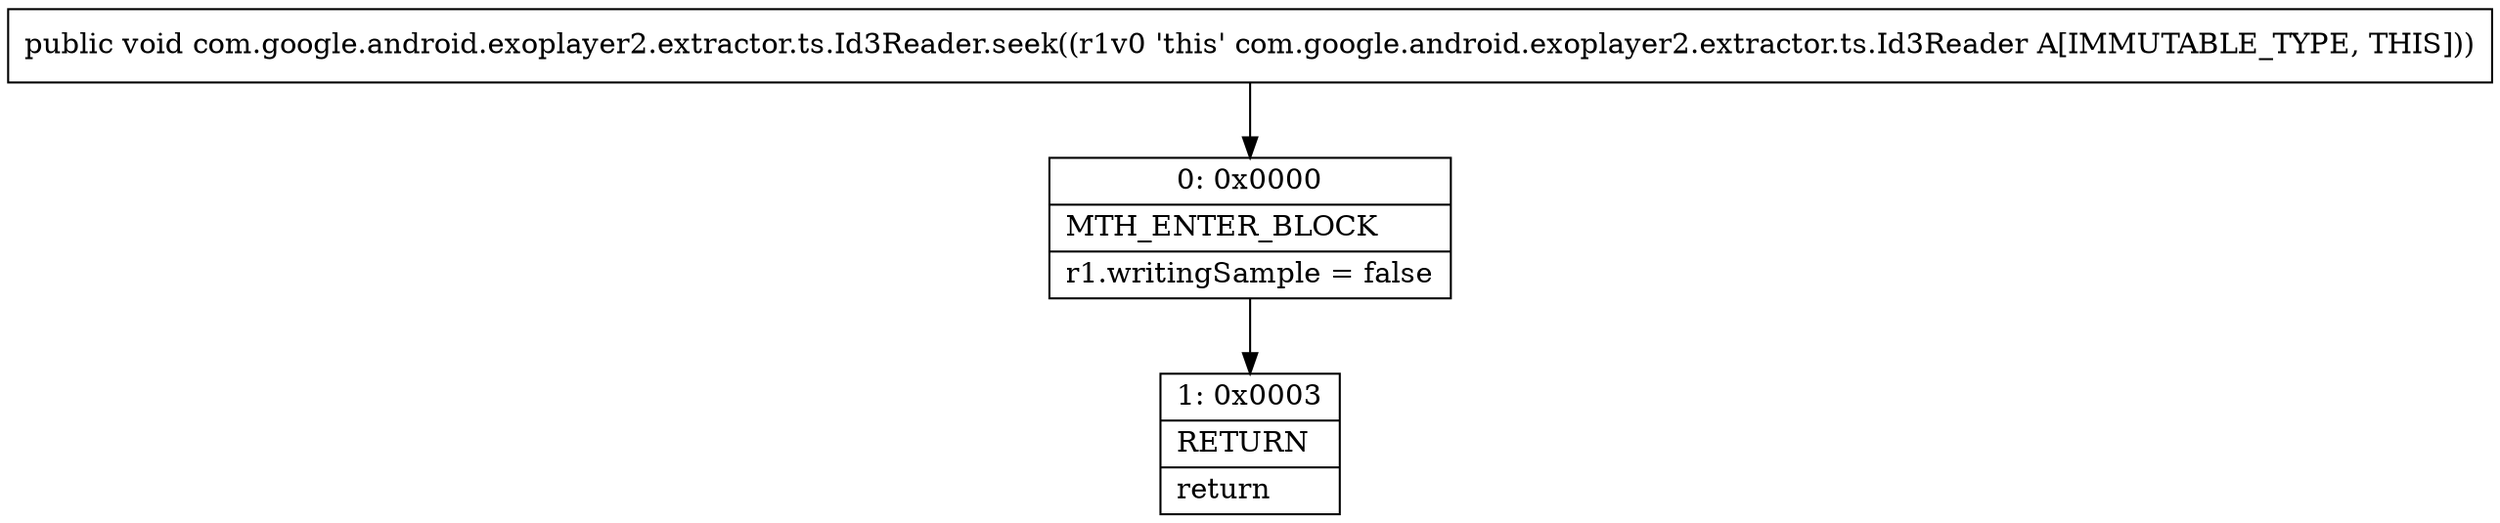digraph "CFG forcom.google.android.exoplayer2.extractor.ts.Id3Reader.seek()V" {
Node_0 [shape=record,label="{0\:\ 0x0000|MTH_ENTER_BLOCK\l|r1.writingSample = false\l}"];
Node_1 [shape=record,label="{1\:\ 0x0003|RETURN\l|return\l}"];
MethodNode[shape=record,label="{public void com.google.android.exoplayer2.extractor.ts.Id3Reader.seek((r1v0 'this' com.google.android.exoplayer2.extractor.ts.Id3Reader A[IMMUTABLE_TYPE, THIS])) }"];
MethodNode -> Node_0;
Node_0 -> Node_1;
}


